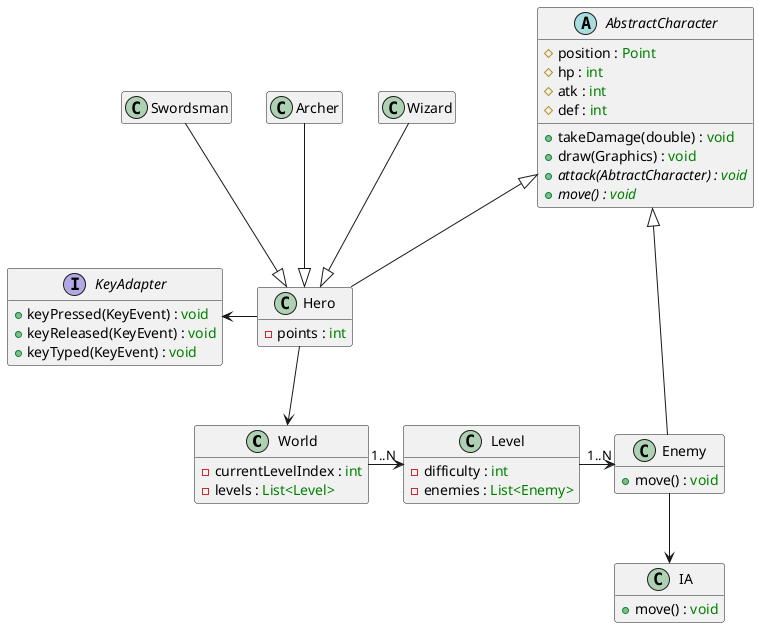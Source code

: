 @startuml Diagramme de classes

hide empty members
hide empty methods

' Functions definition
    !function $member($type, $name)
    !return $name + " : <color:green>" + $type + "</color>"
    !endfunction

    !function $list($type, $name)
    !return $member("List<" + $type + ">", $name)
    !endfunction

    !function $int($name)
    !return $member(int, $name)
    !endfunction

    !function $void($name)
    !return $member(void, $name)
    !endfunction

' End functions definition

' Classes definitions

    class "World" as w {
        -$int(currentLevelIndex)
        -$list(Level, levels)
    }

    abstract "AbstractCharacter" as ac {
        #$member(Point, position)
        #$int(hp)
        #$int(atk)
        #$int(def)
        +$void("takeDamage(double)")
        +$void("draw(Graphics)")
        +{abstract} $void("attack(AbtractCharacter)")
        +{abstract} $void("move()")
    }

    class "Hero" as h {
        -$int(points)
    }

    interface "KeyAdapter" as ka {
        +$void("keyPressed(KeyEvent)")
        +$void("keyReleased(KeyEvent)")
        +$void("keyTyped(KeyEvent)")

    }

    class "Swordsman" as sm {

    }

    class "Archer" as cra {

    }

    class "Wizard" as wiz {

    }

    class "Enemy" as e {
        +$void("move()")

    }

    class "IA" as ia {
        +$void("move()")
    }

    class "Level" as l {
        -$int(difficulty)
        -$list(Enemy, enemies)
    }
' End of Classes definitions

' Links

    h -up-|> ac
    h -down-> w
    h -left-> ka

    e -up-|> ac
    e --> ia

    sm --|> h

    cra --|> h

    wiz --|> h

    w "1..N" -right-> l

    l "1..N" -right-> e

' End of Links

@enduml